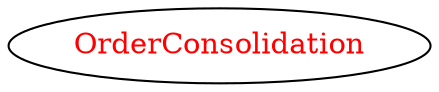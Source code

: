 digraph dependencyGraph {
 concentrate=true;
 ranksep="2.0";
 rankdir="LR"; 
 splines="ortho";
"OrderConsolidation" [fontcolor="red"];
}